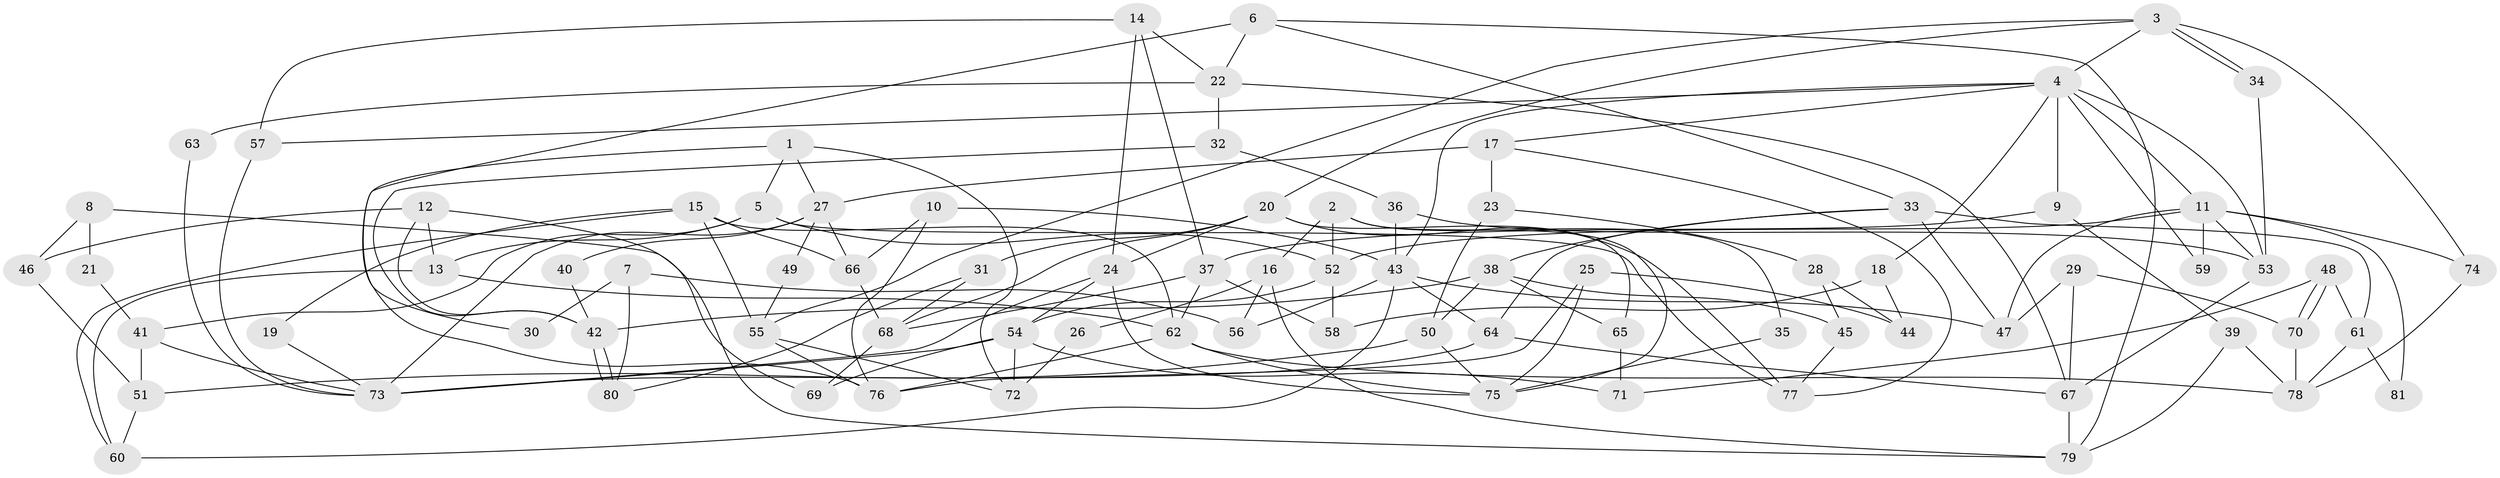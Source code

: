 // Generated by graph-tools (version 1.1) at 2025/50/03/09/25 03:50:09]
// undirected, 81 vertices, 162 edges
graph export_dot {
graph [start="1"]
  node [color=gray90,style=filled];
  1;
  2;
  3;
  4;
  5;
  6;
  7;
  8;
  9;
  10;
  11;
  12;
  13;
  14;
  15;
  16;
  17;
  18;
  19;
  20;
  21;
  22;
  23;
  24;
  25;
  26;
  27;
  28;
  29;
  30;
  31;
  32;
  33;
  34;
  35;
  36;
  37;
  38;
  39;
  40;
  41;
  42;
  43;
  44;
  45;
  46;
  47;
  48;
  49;
  50;
  51;
  52;
  53;
  54;
  55;
  56;
  57;
  58;
  59;
  60;
  61;
  62;
  63;
  64;
  65;
  66;
  67;
  68;
  69;
  70;
  71;
  72;
  73;
  74;
  75;
  76;
  77;
  78;
  79;
  80;
  81;
  1 -- 76;
  1 -- 72;
  1 -- 5;
  1 -- 27;
  2 -- 52;
  2 -- 75;
  2 -- 16;
  2 -- 35;
  3 -- 34;
  3 -- 34;
  3 -- 4;
  3 -- 20;
  3 -- 55;
  3 -- 74;
  4 -- 57;
  4 -- 43;
  4 -- 9;
  4 -- 11;
  4 -- 17;
  4 -- 18;
  4 -- 53;
  4 -- 59;
  5 -- 77;
  5 -- 13;
  5 -- 41;
  5 -- 52;
  6 -- 79;
  6 -- 33;
  6 -- 22;
  6 -- 30;
  7 -- 56;
  7 -- 80;
  7 -- 30;
  8 -- 46;
  8 -- 69;
  8 -- 21;
  9 -- 37;
  9 -- 39;
  10 -- 43;
  10 -- 66;
  10 -- 76;
  11 -- 52;
  11 -- 47;
  11 -- 53;
  11 -- 59;
  11 -- 74;
  11 -- 81;
  12 -- 42;
  12 -- 13;
  12 -- 46;
  12 -- 79;
  13 -- 62;
  13 -- 60;
  14 -- 37;
  14 -- 22;
  14 -- 24;
  14 -- 57;
  15 -- 55;
  15 -- 60;
  15 -- 19;
  15 -- 62;
  15 -- 66;
  16 -- 79;
  16 -- 26;
  16 -- 56;
  17 -- 23;
  17 -- 27;
  17 -- 77;
  18 -- 58;
  18 -- 44;
  19 -- 73;
  20 -- 24;
  20 -- 31;
  20 -- 65;
  20 -- 68;
  20 -- 77;
  21 -- 41;
  22 -- 67;
  22 -- 32;
  22 -- 63;
  23 -- 28;
  23 -- 50;
  24 -- 73;
  24 -- 54;
  24 -- 75;
  25 -- 76;
  25 -- 75;
  25 -- 44;
  26 -- 72;
  27 -- 40;
  27 -- 49;
  27 -- 66;
  27 -- 73;
  28 -- 45;
  28 -- 44;
  29 -- 47;
  29 -- 70;
  29 -- 67;
  31 -- 68;
  31 -- 80;
  32 -- 42;
  32 -- 36;
  33 -- 47;
  33 -- 64;
  33 -- 38;
  33 -- 61;
  34 -- 53;
  35 -- 75;
  36 -- 53;
  36 -- 43;
  37 -- 68;
  37 -- 62;
  37 -- 58;
  38 -- 65;
  38 -- 42;
  38 -- 45;
  38 -- 50;
  39 -- 79;
  39 -- 78;
  40 -- 42;
  41 -- 51;
  41 -- 73;
  42 -- 80;
  42 -- 80;
  43 -- 64;
  43 -- 47;
  43 -- 56;
  43 -- 60;
  45 -- 77;
  46 -- 51;
  48 -- 61;
  48 -- 70;
  48 -- 70;
  48 -- 71;
  49 -- 55;
  50 -- 75;
  50 -- 51;
  51 -- 60;
  52 -- 54;
  52 -- 58;
  53 -- 67;
  54 -- 73;
  54 -- 69;
  54 -- 71;
  54 -- 72;
  55 -- 76;
  55 -- 72;
  57 -- 73;
  61 -- 78;
  61 -- 81;
  62 -- 78;
  62 -- 75;
  62 -- 76;
  63 -- 73;
  64 -- 73;
  64 -- 67;
  65 -- 71;
  66 -- 68;
  67 -- 79;
  68 -- 69;
  70 -- 78;
  74 -- 78;
}
